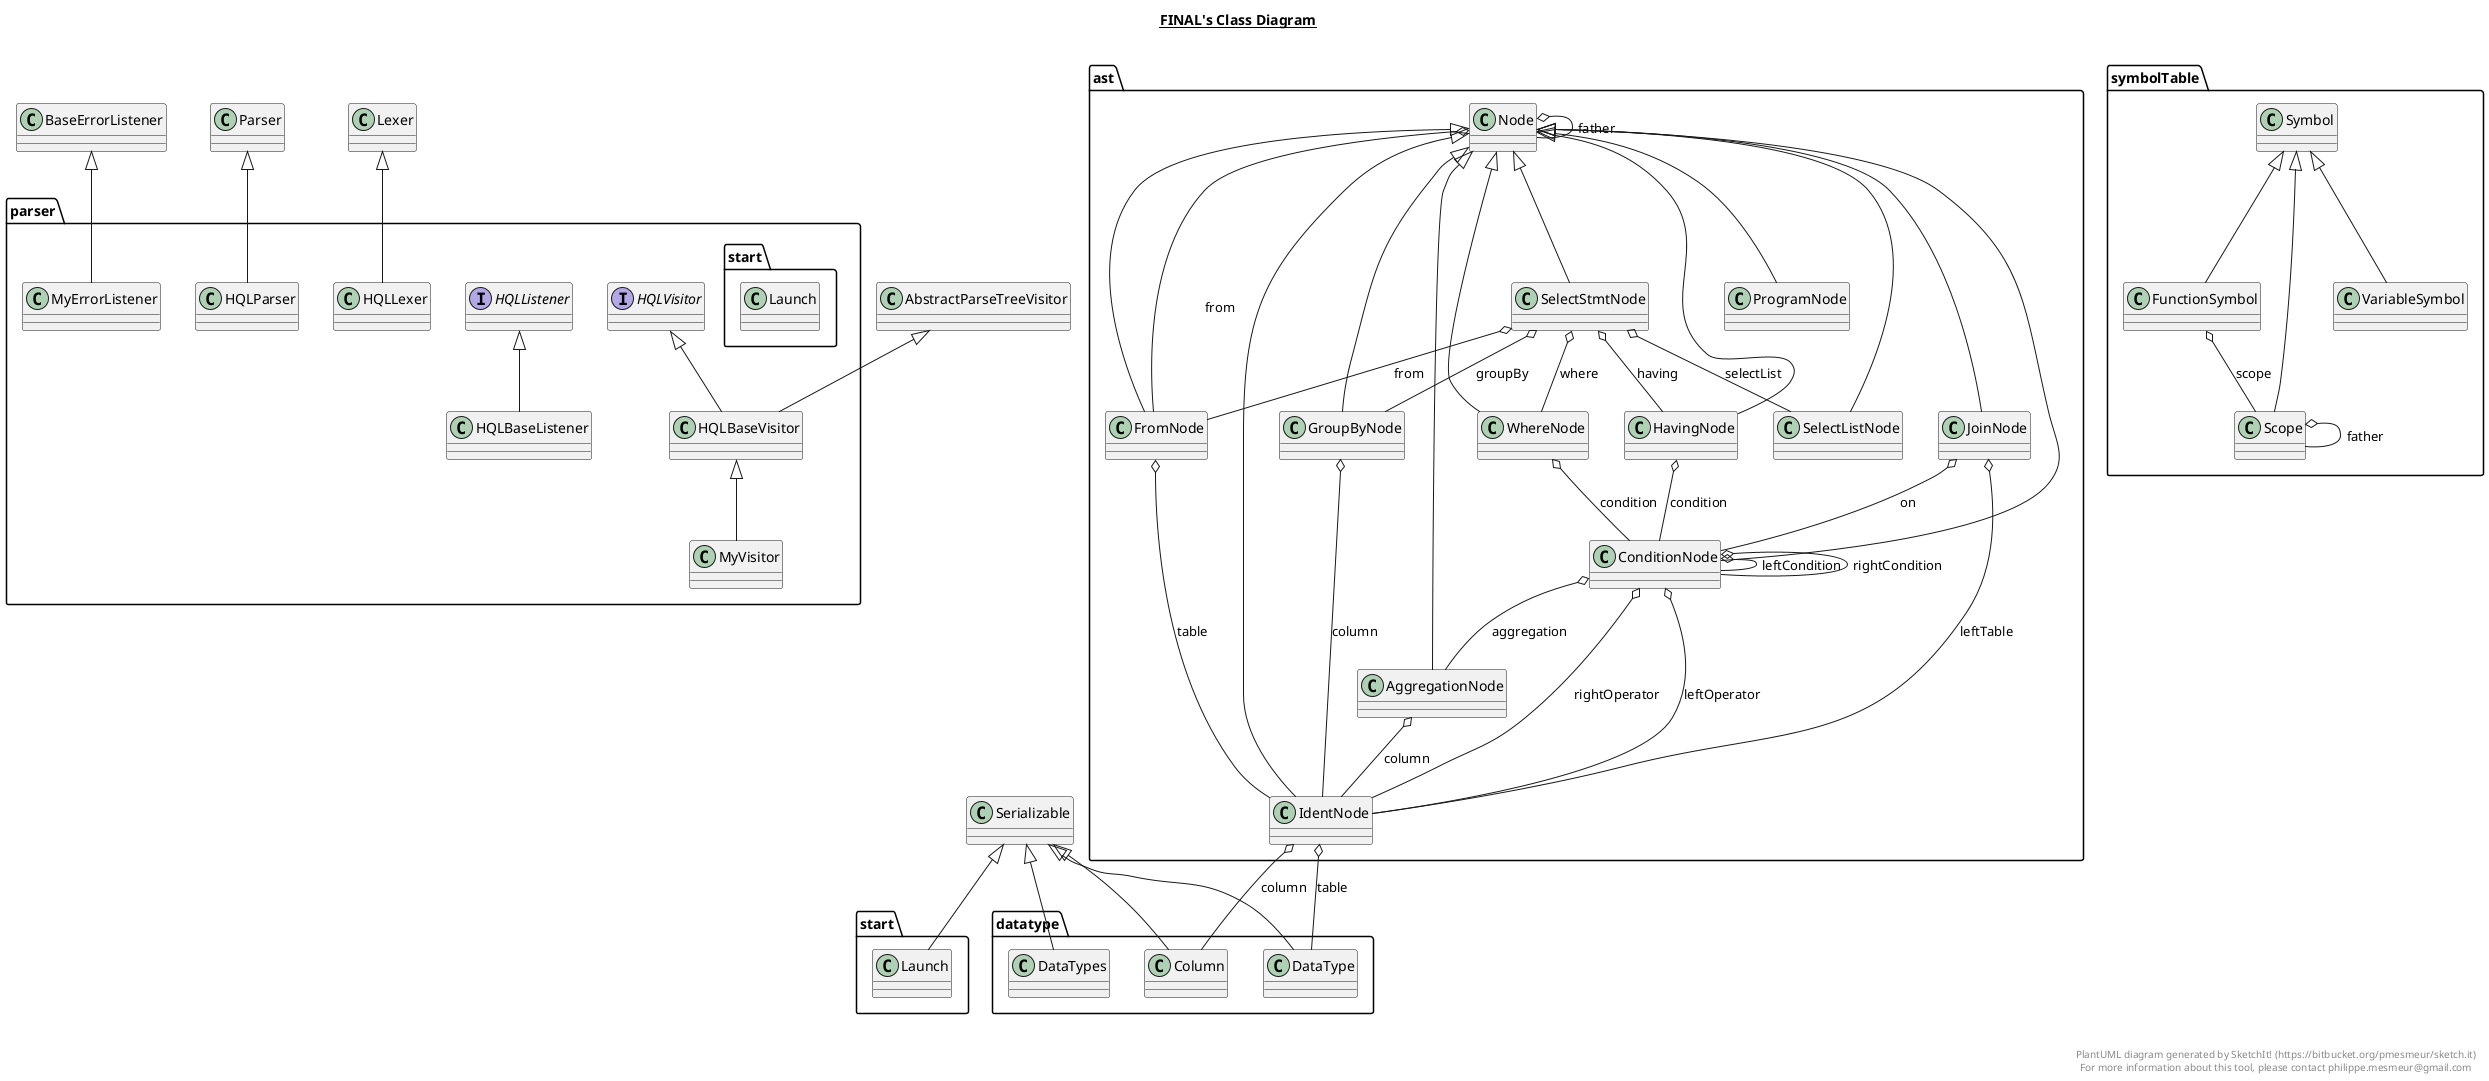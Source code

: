 @startuml

title __FINAL's Class Diagram__\n

  package ast {
    class AggregationNode {
    }
  }
  

  package datatype {
    class Column {
    }
  }
  

  package ast {
    class ConditionNode {
    }
  }
  

  package datatype {
    class DataType {
    }
  }
  

  package datatype {
    class DataTypes {
    }
  }
  

  package ast {
    class FromNode {
    }
  }
  

  package symbolTable {
    class FunctionSymbol {
    }
  }
  

  package ast {
    class GroupByNode {
    }
  }
  

  package parser {
    class HQLBaseListener {
    }
  }
  

  package parser {
    class HQLBaseVisitor {
    }
  }
  

  package parser {
    class HQLLexer {
    }
  }
  

  package parser {
    interface HQLListener {
    }
  }
  

  package parser {
    class HQLParser {
    }
  }
  

  package parser {
    interface HQLVisitor {
    }
  }
  

  package ast {
    class HavingNode {
    }
  }
  

  package ast {
    class IdentNode {
    }
  }
  

  package ast {
    class JoinNode {
    }
  }
  

  package parser {
    class start.Launch {
    }
  }
  

  package parser {
    class MyErrorListener {
    }
  }
  

  package parser {
    class MyVisitor {
    }
  }
  

  package ast {
    class Node {
    }
  }
  

  package ast {
    class ProgramNode {
    }
  }
  

  package symbolTable {
    class Scope {
    }
  }
  

  package ast {
    class SelectListNode {
    }
  }
  

  package ast {
    class SelectStmtNode {
    }
  }
  

  package symbolTable {
    class Symbol {
    }
  }
  

  package symbolTable {
    class VariableSymbol {
    }
  }
  

  package ast {
    class WhereNode {
    }
  }
  

  AggregationNode -up-|> Node
  AggregationNode o-- IdentNode : column
  Column -up-|> Serializable
  ConditionNode -up-|> Node
  ConditionNode o-- ConditionNode : leftCondition
  ConditionNode o-- ConditionNode : rightCondition
  ConditionNode o-- IdentNode : leftOperator
  ConditionNode o-- IdentNode : rightOperator
  ConditionNode o-- AggregationNode : aggregation
  DataType -up-|> Serializable
  DataTypes -up-|> Serializable
  FromNode -up-|> Node
  FromNode o-- IdentNode : table
  FunctionSymbol -up-|> Symbol
  FunctionSymbol o-- Scope : scope
  GroupByNode -up-|> Node
  GroupByNode o-- IdentNode : column
  HQLBaseListener -up-|> HQLListener
  HQLBaseVisitor -up-|> HQLVisitor
  HQLBaseVisitor -up-|> AbstractParseTreeVisitor
  HQLLexer -up-|> Lexer
  HQLParser -up-|> Parser
  HavingNode -up-|> Node
  HavingNode o-- ConditionNode : condition
  IdentNode -up-|> Node
  IdentNode o-- DataType : table
  IdentNode o-- Column : column
  JoinNode -up-|> Node
  JoinNode o-- IdentNode : leftTable
  JoinNode o-- ConditionNode : on
  start.Launch -up-|> Serializable
  MyErrorListener -up-|> BaseErrorListener
  MyVisitor -up-|> HQLBaseVisitor
  Node o-- Node : father
  Node o-- FromNode : from
  ProgramNode -up-|> Node
  Scope -up-|> Symbol
  Scope o-- Scope : father
  SelectListNode -up-|> Node
  SelectStmtNode -up-|> Node
  SelectStmtNode o-- SelectListNode : selectList
  SelectStmtNode o-- FromNode : from
  SelectStmtNode o-- WhereNode : where
  SelectStmtNode o-- GroupByNode : groupBy
  SelectStmtNode o-- HavingNode : having
  VariableSymbol -up-|> Symbol
  WhereNode -up-|> Node
  WhereNode o-- ConditionNode : condition


right footer


PlantUML diagram generated by SketchIt! (https://bitbucket.org/pmesmeur/sketch.it)
For more information about this tool, please contact philippe.mesmeur@gmail.com
endfooter

@enduml
